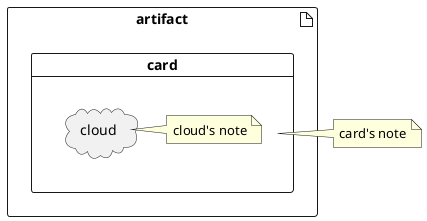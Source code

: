 {
  "sha1": "5g0kc1hf8kel3ncxzjfdsabbafetywr",
  "insertion": {
    "when": "2024-05-30T20:48:20.734Z",
    "url": "https://forum.plantuml.net/14019/deployment-diagram-add-note-to-nested-element",
    "user": "plantuml@gmail.com"
  }
}
@startuml
artifact artifact {
  card card {
    label label [
      {{
        cloud cloud 
        note right: cloud's note
      }}
    ]
  }
}
note right: card's note
@enduml
